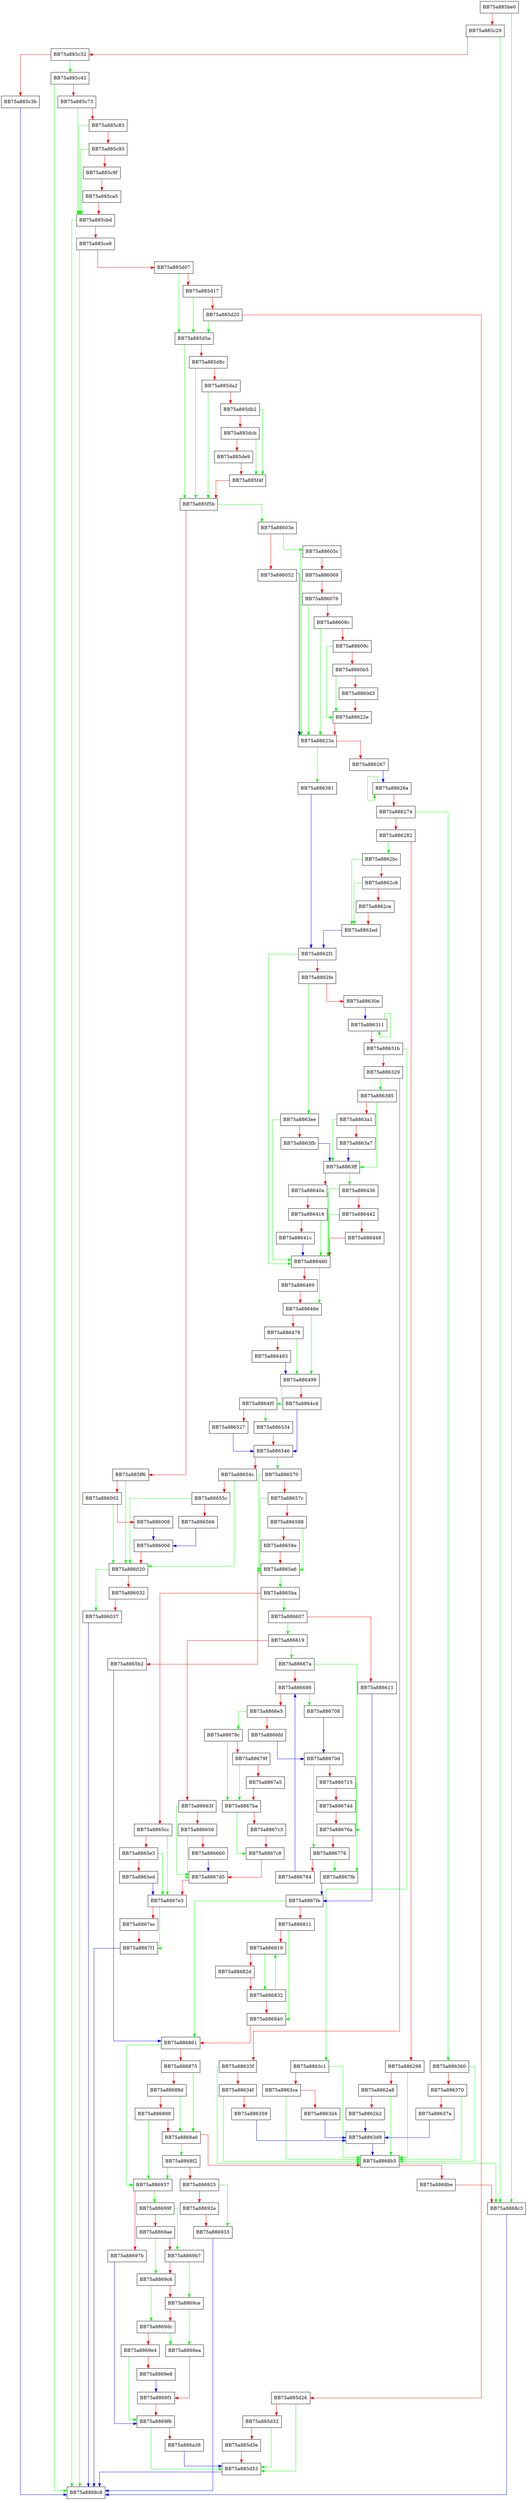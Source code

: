 digraph UpdateSettings {
  node [shape="box"];
  graph [splines=ortho];
  BB75a885be0 -> BB75a8868c3 [color="green"];
  BB75a885be0 -> BB75a885c29 [color="red"];
  BB75a885c29 -> BB75a8868c3 [color="green"];
  BB75a885c29 -> BB75a885c32 [color="red"];
  BB75a885c32 -> BB75a885c45 [color="green"];
  BB75a885c32 -> BB75a885c3b [color="red"];
  BB75a885c3b -> BB75a8868c8 [color="blue"];
  BB75a885c45 -> BB75a8868c8 [color="green"];
  BB75a885c45 -> BB75a885c73 [color="red"];
  BB75a885c73 -> BB75a885cbd [color="green"];
  BB75a885c73 -> BB75a885c83 [color="red"];
  BB75a885c83 -> BB75a885cbd [color="green"];
  BB75a885c83 -> BB75a885c93 [color="red"];
  BB75a885c93 -> BB75a885cbd [color="green"];
  BB75a885c93 -> BB75a885c9f [color="red"];
  BB75a885c9f -> BB75a885cbd [color="green"];
  BB75a885c9f -> BB75a885ca5 [color="red"];
  BB75a885ca5 -> BB75a885cbd [color="red"];
  BB75a885cbd -> BB75a8868c8 [color="green"];
  BB75a885cbd -> BB75a885ce8 [color="red"];
  BB75a885ce8 -> BB75a8868c8 [color="green"];
  BB75a885ce8 -> BB75a885d07 [color="red"];
  BB75a885d07 -> BB75a885d5a [color="green"];
  BB75a885d07 -> BB75a885d17 [color="red"];
  BB75a885d17 -> BB75a885d5a [color="green"];
  BB75a885d17 -> BB75a885d20 [color="red"];
  BB75a885d20 -> BB75a885d5a [color="green"];
  BB75a885d20 -> BB75a885d26 [color="red"];
  BB75a885d26 -> BB75a885d53 [color="green"];
  BB75a885d26 -> BB75a885d32 [color="red"];
  BB75a885d32 -> BB75a885d53 [color="green"];
  BB75a885d32 -> BB75a885d3e [color="red"];
  BB75a885d3e -> BB75a885d53 [color="red"];
  BB75a885d53 -> BB75a8868c8 [color="blue"];
  BB75a885d5a -> BB75a885f5b [color="green"];
  BB75a885d5a -> BB75a885d8c [color="red"];
  BB75a885d8c -> BB75a885f5b [color="green"];
  BB75a885d8c -> BB75a885da2 [color="red"];
  BB75a885da2 -> BB75a885f5b [color="green"];
  BB75a885da2 -> BB75a885db2 [color="red"];
  BB75a885db2 -> BB75a885f4f [color="green"];
  BB75a885db2 -> BB75a885dcb [color="red"];
  BB75a885dcb -> BB75a885f4f [color="green"];
  BB75a885dcb -> BB75a885de9 [color="red"];
  BB75a885de9 -> BB75a885f4f [color="red"];
  BB75a885f4f -> BB75a885f5b [color="red"];
  BB75a885f5b -> BB75a88603e [color="green"];
  BB75a885f5b -> BB75a885ff6 [color="red"];
  BB75a885ff6 -> BB75a886020 [color="green"];
  BB75a885ff6 -> BB75a886002 [color="red"];
  BB75a886002 -> BB75a886020 [color="green"];
  BB75a886002 -> BB75a886008 [color="red"];
  BB75a886008 -> BB75a88600d [color="blue"];
  BB75a88600d -> BB75a886020 [color="red"];
  BB75a886020 -> BB75a886037 [color="green"];
  BB75a886020 -> BB75a886032 [color="red"];
  BB75a886032 -> BB75a886037 [color="red"];
  BB75a886037 -> BB75a8868c8 [color="blue"];
  BB75a88603e -> BB75a88605c [color="green"];
  BB75a88603e -> BB75a886052 [color="red"];
  BB75a886052 -> BB75a88623a [color="blue"];
  BB75a88605c -> BB75a88623a [color="green"];
  BB75a88605c -> BB75a886069 [color="red"];
  BB75a886069 -> BB75a88623a [color="green"];
  BB75a886069 -> BB75a886076 [color="red"];
  BB75a886076 -> BB75a88623a [color="green"];
  BB75a886076 -> BB75a88608c [color="red"];
  BB75a88608c -> BB75a88623a [color="green"];
  BB75a88608c -> BB75a88609c [color="red"];
  BB75a88609c -> BB75a88622e [color="green"];
  BB75a88609c -> BB75a8860b5 [color="red"];
  BB75a8860b5 -> BB75a88622e [color="green"];
  BB75a8860b5 -> BB75a8860d3 [color="red"];
  BB75a8860d3 -> BB75a88622e [color="red"];
  BB75a88622e -> BB75a88623a [color="red"];
  BB75a88623a -> BB75a886381 [color="green"];
  BB75a88623a -> BB75a886267 [color="red"];
  BB75a886267 -> BB75a88626a [color="blue"];
  BB75a88626a -> BB75a88626a [color="green"];
  BB75a88626a -> BB75a886274 [color="red"];
  BB75a886274 -> BB75a886360 [color="green"];
  BB75a886274 -> BB75a886282 [color="red"];
  BB75a886282 -> BB75a8862bc [color="green"];
  BB75a886282 -> BB75a886298 [color="red"];
  BB75a886298 -> BB75a8868b5 [color="green"];
  BB75a886298 -> BB75a8862a8 [color="red"];
  BB75a8862a8 -> BB75a8868b5 [color="green"];
  BB75a8862a8 -> BB75a8862b2 [color="red"];
  BB75a8862b2 -> BB75a8863d9 [color="blue"];
  BB75a8862bc -> BB75a8862ed [color="green"];
  BB75a8862bc -> BB75a8862c8 [color="red"];
  BB75a8862c8 -> BB75a8862ed [color="green"];
  BB75a8862c8 -> BB75a8862ce [color="red"];
  BB75a8862ce -> BB75a8862ed [color="red"];
  BB75a8862ed -> BB75a8862f1 [color="blue"];
  BB75a8862f1 -> BB75a886460 [color="green"];
  BB75a8862f1 -> BB75a8862fe [color="red"];
  BB75a8862fe -> BB75a8863ee [color="green"];
  BB75a8862fe -> BB75a88630e [color="red"];
  BB75a88630e -> BB75a886311 [color="blue"];
  BB75a886311 -> BB75a886311 [color="green"];
  BB75a886311 -> BB75a88631b [color="red"];
  BB75a88631b -> BB75a8863c1 [color="green"];
  BB75a88631b -> BB75a886329 [color="red"];
  BB75a886329 -> BB75a886395 [color="green"];
  BB75a886329 -> BB75a88633f [color="red"];
  BB75a88633f -> BB75a8868b5 [color="green"];
  BB75a88633f -> BB75a88634f [color="red"];
  BB75a88634f -> BB75a8868b5 [color="green"];
  BB75a88634f -> BB75a886359 [color="red"];
  BB75a886359 -> BB75a8863d9 [color="blue"];
  BB75a886360 -> BB75a8868b5 [color="green"];
  BB75a886360 -> BB75a886370 [color="red"];
  BB75a886370 -> BB75a8868b5 [color="green"];
  BB75a886370 -> BB75a88637a [color="red"];
  BB75a88637a -> BB75a8863d9 [color="blue"];
  BB75a886381 -> BB75a8862f1 [color="blue"];
  BB75a886395 -> BB75a8863ff [color="green"];
  BB75a886395 -> BB75a8863a1 [color="red"];
  BB75a8863a1 -> BB75a8863ff [color="green"];
  BB75a8863a1 -> BB75a8863a7 [color="red"];
  BB75a8863a7 -> BB75a8863ff [color="blue"];
  BB75a8863c1 -> BB75a8868b5 [color="green"];
  BB75a8863c1 -> BB75a8863ca [color="red"];
  BB75a8863ca -> BB75a8868b5 [color="green"];
  BB75a8863ca -> BB75a8863d4 [color="red"];
  BB75a8863d4 -> BB75a8863d9 [color="blue"];
  BB75a8863d9 -> BB75a8868b5 [color="blue"];
  BB75a8863ee -> BB75a886460 [color="green"];
  BB75a8863ee -> BB75a8863fb [color="red"];
  BB75a8863fb -> BB75a8863ff [color="blue"];
  BB75a8863ff -> BB75a886436 [color="green"];
  BB75a8863ff -> BB75a88640a [color="red"];
  BB75a88640a -> BB75a886460 [color="green"];
  BB75a88640a -> BB75a886416 [color="red"];
  BB75a886416 -> BB75a886460 [color="green"];
  BB75a886416 -> BB75a88641c [color="red"];
  BB75a88641c -> BB75a886460 [color="blue"];
  BB75a886436 -> BB75a886460 [color="green"];
  BB75a886436 -> BB75a886442 [color="red"];
  BB75a886442 -> BB75a886460 [color="green"];
  BB75a886442 -> BB75a886448 [color="red"];
  BB75a886448 -> BB75a886460 [color="red"];
  BB75a886460 -> BB75a88646e [color="green"];
  BB75a886460 -> BB75a886469 [color="red"];
  BB75a886469 -> BB75a88646e [color="red"];
  BB75a88646e -> BB75a886499 [color="green"];
  BB75a88646e -> BB75a886478 [color="red"];
  BB75a886478 -> BB75a886499 [color="green"];
  BB75a886478 -> BB75a886483 [color="red"];
  BB75a886483 -> BB75a886499 [color="blue"];
  BB75a886499 -> BB75a8864f0 [color="green"];
  BB75a886499 -> BB75a8864c4 [color="red"];
  BB75a8864c4 -> BB75a886546 [color="blue"];
  BB75a8864f0 -> BB75a886534 [color="green"];
  BB75a8864f0 -> BB75a886527 [color="red"];
  BB75a886527 -> BB75a886546 [color="blue"];
  BB75a886534 -> BB75a886546 [color="red"];
  BB75a886546 -> BB75a886570 [color="green"];
  BB75a886546 -> BB75a88654c [color="red"];
  BB75a88654c -> BB75a886020 [color="green"];
  BB75a88654c -> BB75a88655c [color="red"];
  BB75a88655c -> BB75a886020 [color="green"];
  BB75a88655c -> BB75a886566 [color="red"];
  BB75a886566 -> BB75a88600d [color="blue"];
  BB75a886570 -> BB75a8865a6 [color="green"];
  BB75a886570 -> BB75a88657c [color="red"];
  BB75a88657c -> BB75a8865a6 [color="green"];
  BB75a88657c -> BB75a886588 [color="red"];
  BB75a886588 -> BB75a8865a6 [color="green"];
  BB75a886588 -> BB75a88658e [color="red"];
  BB75a88658e -> BB75a8865a6 [color="red"];
  BB75a8865a6 -> BB75a8865ba [color="green"];
  BB75a8865a6 -> BB75a8865b2 [color="red"];
  BB75a8865b2 -> BB75a886861 [color="blue"];
  BB75a8865ba -> BB75a886607 [color="green"];
  BB75a8865ba -> BB75a8865cc [color="red"];
  BB75a8865cc -> BB75a8867e3 [color="green"];
  BB75a8865cc -> BB75a8865e3 [color="red"];
  BB75a8865e3 -> BB75a8867e3 [color="green"];
  BB75a8865e3 -> BB75a8865ed [color="red"];
  BB75a8865ed -> BB75a8867e3 [color="blue"];
  BB75a886607 -> BB75a886619 [color="green"];
  BB75a886607 -> BB75a886611 [color="red"];
  BB75a886611 -> BB75a8867fe [color="blue"];
  BB75a886619 -> BB75a88667a [color="green"];
  BB75a886619 -> BB75a88663f [color="red"];
  BB75a88663f -> BB75a8867d5 [color="green"];
  BB75a88663f -> BB75a886656 [color="red"];
  BB75a886656 -> BB75a8867d5 [color="green"];
  BB75a886656 -> BB75a886660 [color="red"];
  BB75a886660 -> BB75a8867d5 [color="blue"];
  BB75a88667a -> BB75a8867fb [color="green"];
  BB75a88667a -> BB75a886686 [color="red"];
  BB75a886686 -> BB75a886708 [color="green"];
  BB75a886686 -> BB75a8866e5 [color="red"];
  BB75a8866e5 -> BB75a88678c [color="green"];
  BB75a8866e5 -> BB75a8866fd [color="red"];
  BB75a8866fd -> BB75a88670d [color="blue"];
  BB75a886708 -> BB75a88670d [color="blue"];
  BB75a88670d -> BB75a886776 [color="green"];
  BB75a88670d -> BB75a886715 [color="red"];
  BB75a886715 -> BB75a88676a [color="green"];
  BB75a886715 -> BB75a88674d [color="red"];
  BB75a88674d -> BB75a88676a [color="red"];
  BB75a88676a -> BB75a886776 [color="red"];
  BB75a886776 -> BB75a8867fb [color="green"];
  BB75a886776 -> BB75a886784 [color="red"];
  BB75a886784 -> BB75a886686 [color="blue"];
  BB75a88678c -> BB75a8867ba [color="green"];
  BB75a88678c -> BB75a88679f [color="red"];
  BB75a88679f -> BB75a8867ba [color="green"];
  BB75a88679f -> BB75a8867a5 [color="red"];
  BB75a8867a5 -> BB75a8867ba [color="red"];
  BB75a8867ba -> BB75a8867c8 [color="green"];
  BB75a8867ba -> BB75a8867c3 [color="red"];
  BB75a8867c3 -> BB75a8867c8 [color="red"];
  BB75a8867c8 -> BB75a8867d5 [color="red"];
  BB75a8867d5 -> BB75a8867e3 [color="red"];
  BB75a8867e3 -> BB75a8867f1 [color="green"];
  BB75a8867e3 -> BB75a8867ec [color="red"];
  BB75a8867ec -> BB75a8867f1 [color="red"];
  BB75a8867f1 -> BB75a8868c8 [color="blue"];
  BB75a8867fb -> BB75a8867fe [color="blue"];
  BB75a8867fe -> BB75a886861 [color="green"];
  BB75a8867fe -> BB75a886811 [color="red"];
  BB75a886811 -> BB75a886840 [color="green"];
  BB75a886811 -> BB75a886819 [color="red"];
  BB75a886819 -> BB75a886832 [color="green"];
  BB75a886819 -> BB75a88682d [color="red"];
  BB75a88682d -> BB75a886832 [color="red"];
  BB75a886832 -> BB75a886819 [color="green"];
  BB75a886832 -> BB75a886840 [color="red"];
  BB75a886840 -> BB75a886861 [color="red"];
  BB75a886861 -> BB75a886937 [color="green"];
  BB75a886861 -> BB75a886875 [color="red"];
  BB75a886875 -> BB75a8868a6 [color="green"];
  BB75a886875 -> BB75a88688d [color="red"];
  BB75a88688d -> BB75a8868a6 [color="green"];
  BB75a88688d -> BB75a886898 [color="red"];
  BB75a886898 -> BB75a886937 [color="green"];
  BB75a886898 -> BB75a8868a6 [color="red"];
  BB75a8868a6 -> BB75a8868f2 [color="green"];
  BB75a8868a6 -> BB75a8868b5 [color="red"];
  BB75a8868b5 -> BB75a8868c3 [color="green"];
  BB75a8868b5 -> BB75a8868be [color="red"];
  BB75a8868be -> BB75a8868c3 [color="red"];
  BB75a8868c3 -> BB75a8868c8 [color="blue"];
  BB75a8868f2 -> BB75a886937 [color="green"];
  BB75a8868f2 -> BB75a886925 [color="red"];
  BB75a886925 -> BB75a886933 [color="green"];
  BB75a886925 -> BB75a88692e [color="red"];
  BB75a88692e -> BB75a886933 [color="red"];
  BB75a886933 -> BB75a8868c8 [color="blue"];
  BB75a886937 -> BB75a88699f [color="green"];
  BB75a886937 -> BB75a88697b [color="red"];
  BB75a88697b -> BB75a8869f6 [color="blue"];
  BB75a88699f -> BB75a8869b7 [color="green"];
  BB75a88699f -> BB75a8869ae [color="red"];
  BB75a8869ae -> BB75a8869c6 [color="green"];
  BB75a8869ae -> BB75a8869b7 [color="red"];
  BB75a8869b7 -> BB75a8869ce [color="green"];
  BB75a8869b7 -> BB75a8869c6 [color="red"];
  BB75a8869c6 -> BB75a8869dc [color="green"];
  BB75a8869c6 -> BB75a8869ce [color="red"];
  BB75a8869ce -> BB75a8869ea [color="green"];
  BB75a8869ce -> BB75a8869dc [color="red"];
  BB75a8869dc -> BB75a8869ea [color="green"];
  BB75a8869dc -> BB75a8869e4 [color="red"];
  BB75a8869e4 -> BB75a8869f6 [color="green"];
  BB75a8869e4 -> BB75a8869e8 [color="red"];
  BB75a8869e8 -> BB75a8869f1 [color="blue"];
  BB75a8869ea -> BB75a8869f1 [color="red"];
  BB75a8869f1 -> BB75a8869f6 [color="red"];
  BB75a8869f6 -> BB75a885d53 [color="green"];
  BB75a8869f6 -> BB75a886a38 [color="red"];
  BB75a886a38 -> BB75a885d53 [color="blue"];
}